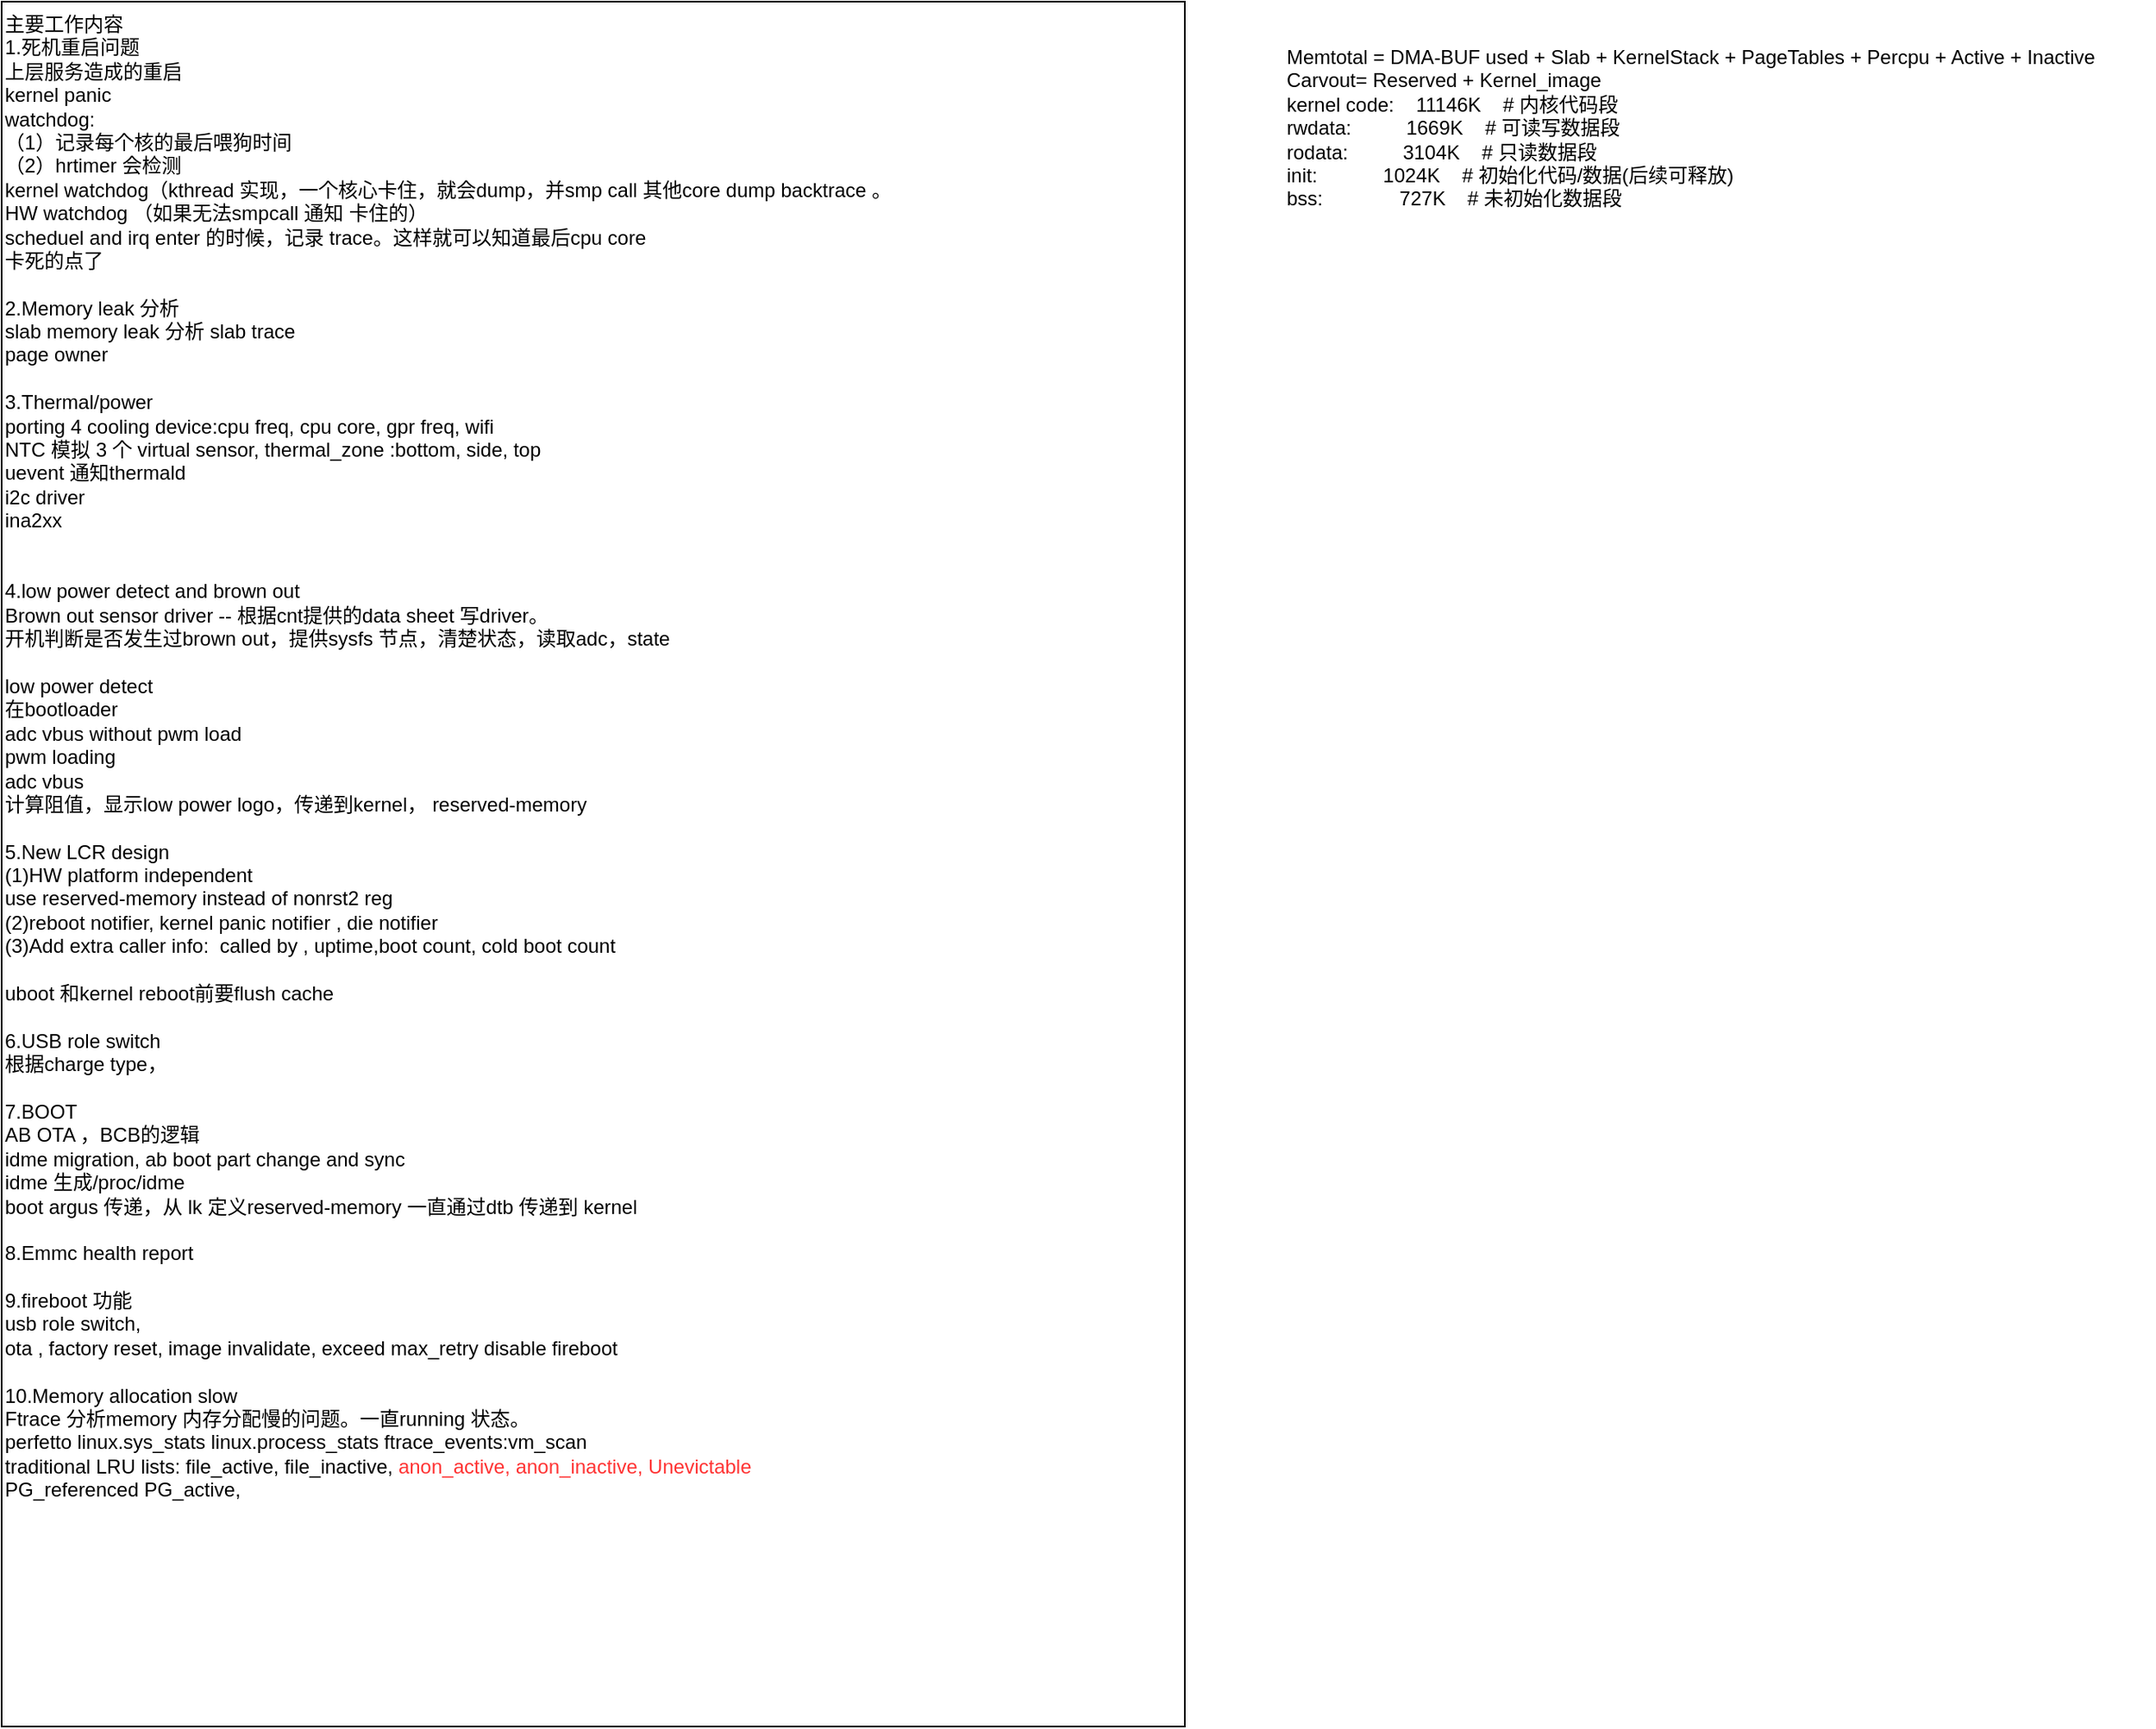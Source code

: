 <mxfile version="27.2.0">
  <diagram name="第 1 页" id="6vVsbzrkcE_T9RhkV8ur">
    <mxGraphModel dx="2066" dy="1041" grid="1" gridSize="10" guides="1" tooltips="1" connect="1" arrows="1" fold="1" page="1" pageScale="1" pageWidth="827" pageHeight="1169" math="0" shadow="0">
      <root>
        <mxCell id="0" />
        <mxCell id="1" parent="0" />
        <mxCell id="AMmAMopAfPiwC2GXyfaX-1" value="主要工作内容&lt;div&gt;1.死机重启问题&lt;/div&gt;&lt;div&gt;上层服务造成的重启&lt;/div&gt;&lt;div&gt;kernel panic&lt;/div&gt;&lt;div&gt;watchdog:&amp;nbsp;&lt;/div&gt;&lt;div&gt;（1）记录每个核的最后喂狗时间&lt;/div&gt;&lt;div&gt;（2）hrtimer 会检测&lt;/div&gt;&lt;div&gt;kernel watchdog（kthread 实现，一个核心卡住，就会dump，并smp call 其他core dump backtrace&amp;nbsp;&lt;span style=&quot;background-color: transparent; color: light-dark(rgb(0, 0, 0), rgb(255, 255, 255));&quot;&gt;。&lt;/span&gt;&lt;/div&gt;&lt;div&gt;&lt;div&gt;HW watchdog （如果无法smpcall 通知 卡住的）&lt;/div&gt;&lt;div&gt;scheduel and irq enter 的时候，记录 trace。&lt;span style=&quot;background-color: transparent; color: light-dark(rgb(0, 0, 0), rgb(255, 255, 255));&quot;&gt;这样就可以知道最后cpu core&lt;/span&gt;&lt;/div&gt;&lt;div&gt;卡死的点了&lt;/div&gt;&lt;/div&gt;&lt;div&gt;&lt;br&gt;&lt;/div&gt;&lt;div&gt;2.Memory leak 分析&lt;/div&gt;&lt;div&gt;slab memory leak 分析 slab trace&lt;/div&gt;&lt;div&gt;page owner&lt;/div&gt;&lt;div&gt;&lt;br&gt;&lt;/div&gt;&lt;div&gt;3.Thermal/power&lt;/div&gt;&lt;div&gt;porting 4 cooling device:cpu freq, cpu core, gpr freq, wifi&lt;/div&gt;&lt;div&gt;NTC 模拟 3 个 virtual sensor, thermal_zone :bottom, side, top&lt;/div&gt;&lt;div&gt;uevent 通知thermald&lt;/div&gt;&lt;div&gt;i2c driver&lt;/div&gt;&lt;div&gt;ina2xx&amp;nbsp;&lt;/div&gt;&lt;div&gt;&lt;br&gt;&lt;/div&gt;&lt;div&gt;&lt;br&gt;&lt;/div&gt;&lt;div&gt;4.low power detect and brown out&lt;/div&gt;&lt;div&gt;Brown out sensor driver -- 根据cnt提供的data sheet 写driver。&lt;/div&gt;&lt;div&gt;开机判断是否发生过brown out，提供sysfs 节点，清楚状态，读取adc，state&lt;/div&gt;&lt;div&gt;&lt;br&gt;&lt;/div&gt;&lt;div&gt;low power detect&lt;/div&gt;&lt;div&gt;在bootloader&lt;/div&gt;&lt;div&gt;adc vbus without pwm load&lt;/div&gt;&lt;div&gt;pwm loading&lt;/div&gt;&lt;div&gt;adc vbus&lt;/div&gt;&lt;div&gt;计算阻值，显示low power logo，传递到kernel， reserved-memory&lt;/div&gt;&lt;div&gt;&lt;br&gt;&lt;/div&gt;&lt;div&gt;5.New LCR design&lt;/div&gt;&lt;div&gt;(1)HW platform independent&lt;/div&gt;&lt;div&gt;use reserved-memory instead of nonrst2 reg&lt;/div&gt;&lt;div&gt;(2)reboot notifier, kernel panic notifier , die notifier&lt;/div&gt;&lt;div&gt;(3)Add extra caller info:&amp;nbsp; called by , uptime,boot count, cold boot count&lt;/div&gt;&lt;div&gt;&lt;br&gt;&lt;/div&gt;&lt;div&gt;uboot 和kernel reboot前要flush cache&lt;/div&gt;&lt;div&gt;&lt;br&gt;&lt;/div&gt;&lt;div&gt;6.USB role switch&lt;/div&gt;&lt;div&gt;根据charge type，&lt;/div&gt;&lt;div&gt;&lt;br&gt;&lt;/div&gt;&lt;div&gt;7.BOOT&lt;/div&gt;&lt;div&gt;AB OTA ，BCB的逻辑&lt;/div&gt;&lt;div&gt;idme migration, ab boot part change and sync&lt;/div&gt;&lt;div&gt;idme 生成/proc/idme&lt;/div&gt;&lt;div&gt;boot argus 传递，从 lk 定义reserved-memory 一直通过dtb 传递到 kernel&lt;/div&gt;&lt;div&gt;&lt;br&gt;&lt;/div&gt;&lt;div&gt;8.Emmc health report&lt;/div&gt;&lt;div&gt;&lt;br&gt;&lt;/div&gt;&lt;div&gt;9.fireboot 功能&lt;/div&gt;&lt;div&gt;usb role switch,&lt;/div&gt;&lt;div&gt;ota , factory reset, image invalidate, exceed max_retry disable fireboot&lt;/div&gt;&lt;div&gt;&lt;br&gt;&lt;/div&gt;&lt;div&gt;10.Memory allocation slow&lt;/div&gt;&lt;div&gt;Ftrace 分析memory&amp;nbsp;&lt;span style=&quot;background-color: transparent; color: light-dark(rgb(0, 0, 0), rgb(255, 255, 255));&quot;&gt;内存&lt;/span&gt;&lt;span style=&quot;background-color: transparent; color: light-dark(rgb(0, 0, 0), rgb(255, 255, 255));&quot;&gt;分配慢的问题。一直running 状态。&lt;/span&gt;&lt;/div&gt;&lt;div&gt;&lt;span style=&quot;background-color: transparent; color: light-dark(rgb(0, 0, 0), rgb(255, 255, 255));&quot;&gt;perfetto linux.sys_stats linux.process_stats ftrace_events:vm_scan&lt;/span&gt;&lt;/div&gt;&lt;div&gt;traditional LRU lists: file_active, file_inactive,&lt;font style=&quot;color: rgb(255, 51, 51);&quot;&gt; anon_active, anon_inactive, Unevictable&lt;/font&gt;&lt;/div&gt;&lt;div&gt;PG_referenced PG_active,&lt;/div&gt;&lt;div&gt;&lt;br&gt;&lt;/div&gt;" style="whiteSpace=wrap;html=1;align=left;verticalAlign=top;" vertex="1" parent="1">
          <mxGeometry x="60" y="70" width="720" height="1050" as="geometry" />
        </mxCell>
        <mxCell id="AMmAMopAfPiwC2GXyfaX-3" value="Memtotal = DMA-BUF used + Slab + KernelStack + PageTables + Percpu + Active + Inactive&#xa;Carvout= Reserved + Kernel_image&#xa;kernel code:    11146K    # 内核代码段&#xa;rwdata:          1669K    # 可读写数据段&#xa;rodata:          3104K    # 只读数据段&#xa;init:            1024K    # 初始化代码/数据(后续可释放)&#xa;bss:              727K    # 未初始化数据段" style="text;whiteSpace=wrap;" vertex="1" parent="1">
          <mxGeometry x="840" y="90" width="530" height="120" as="geometry" />
        </mxCell>
      </root>
    </mxGraphModel>
  </diagram>
</mxfile>
